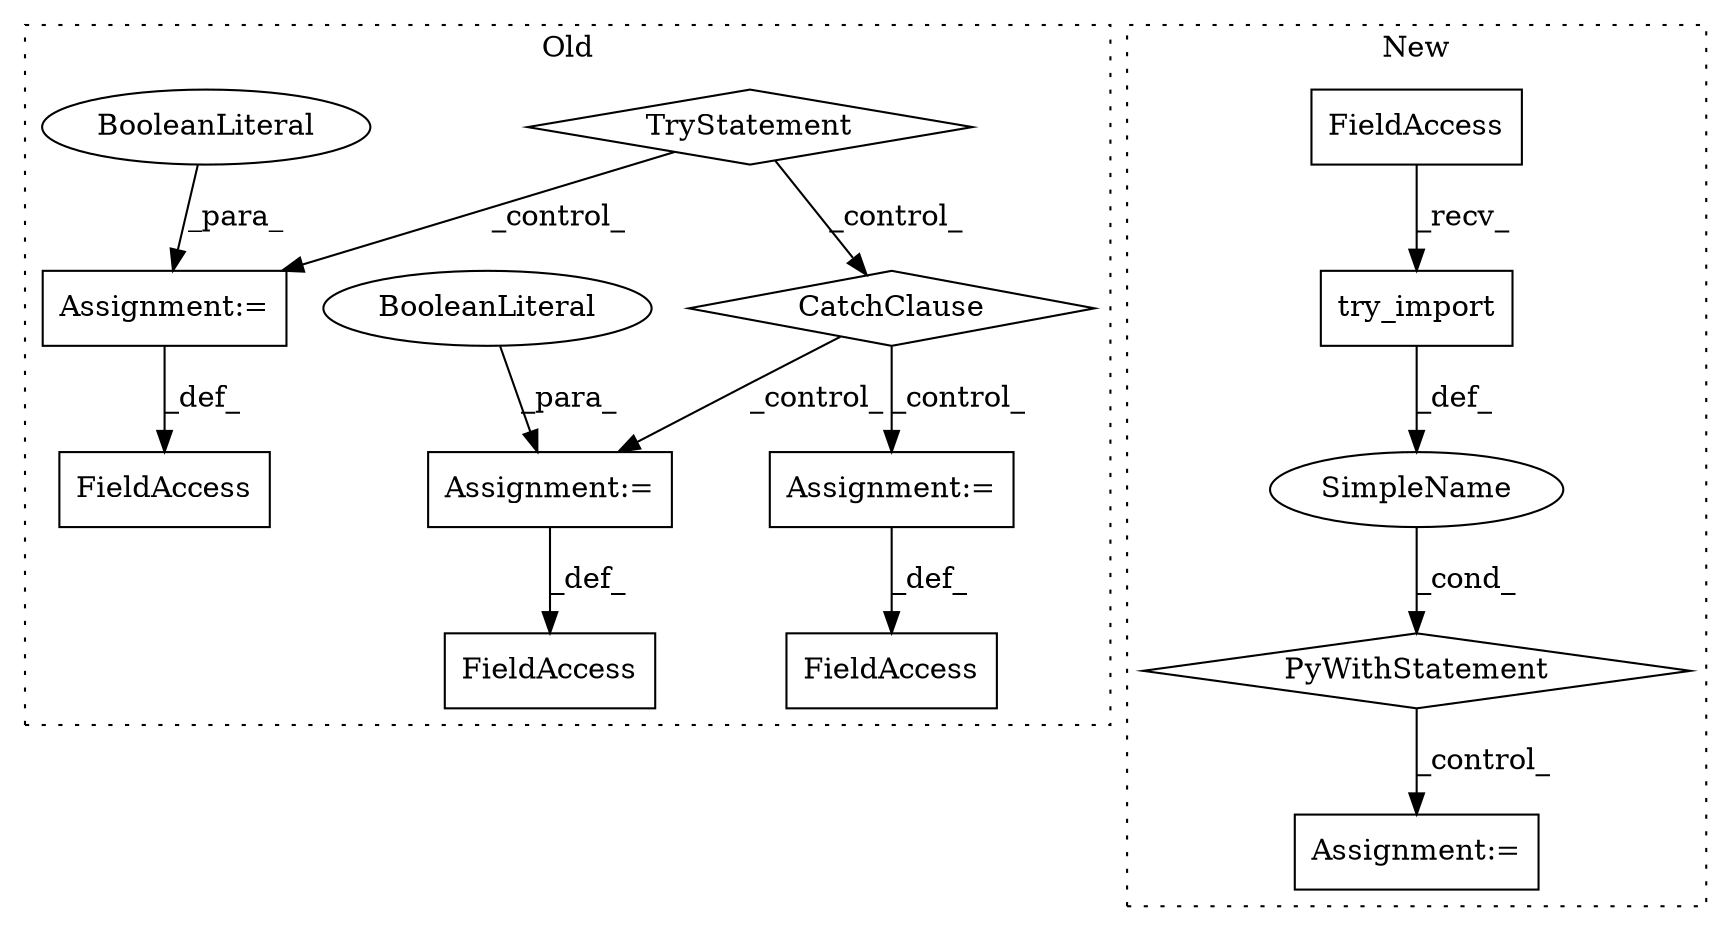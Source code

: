 digraph G {
subgraph cluster0 {
1 [label="CatchClause" a="12" s="331,367" l="11,2" shape="diamond"];
3 [label="TryStatement" a="54" s="295" l="4" shape="diamond"];
6 [label="Assignment:=" a="7" s="317" l="1" shape="box"];
7 [label="Assignment:=" a="7" s="410" l="1" shape="box"];
8 [label="BooleanLiteral" a="9" s="411" l="5" shape="ellipse"];
9 [label="BooleanLiteral" a="9" s="318" l="4" shape="ellipse"];
11 [label="Assignment:=" a="7" s="390" l="1" shape="box"];
12 [label="FieldAccess" a="22" s="307" l="10" shape="box"];
13 [label="FieldAccess" a="22" s="400" l="10" shape="box"];
14 [label="FieldAccess" a="22" s="377" l="13" shape="box"];
label = "Old";
style="dotted";
}
subgraph cluster1 {
2 [label="PyWithStatement" a="104" s="295,374" l="10,2" shape="diamond"];
4 [label="Assignment:=" a="7" s="433" l="8" shape="box"];
5 [label="SimpleName" a="42" s="" l="" shape="ellipse"];
10 [label="try_import" a="32" s="321,372" l="16,2" shape="box"];
15 [label="FieldAccess" a="22" s="305" l="15" shape="box"];
label = "New";
style="dotted";
}
1 -> 11 [label="_control_"];
1 -> 7 [label="_control_"];
2 -> 4 [label="_control_"];
3 -> 6 [label="_control_"];
3 -> 1 [label="_control_"];
5 -> 2 [label="_cond_"];
6 -> 12 [label="_def_"];
7 -> 13 [label="_def_"];
8 -> 7 [label="_para_"];
9 -> 6 [label="_para_"];
10 -> 5 [label="_def_"];
11 -> 14 [label="_def_"];
15 -> 10 [label="_recv_"];
}